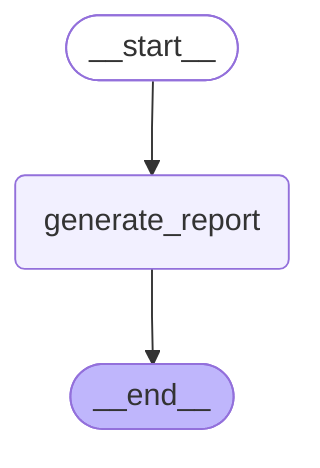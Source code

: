 ---
config:
  flowchart:
    curve: linear
---
graph TD;
	__start__([<p>__start__</p>]):::first
	generate_report(generate_report)
	__end__([<p>__end__</p>]):::last
	__start__ --> generate_report;
	generate_report --> __end__;
	classDef default fill:#f2f0ff,line-height:1.2
	classDef first fill-opacity:0
	classDef last fill:#bfb6fc
